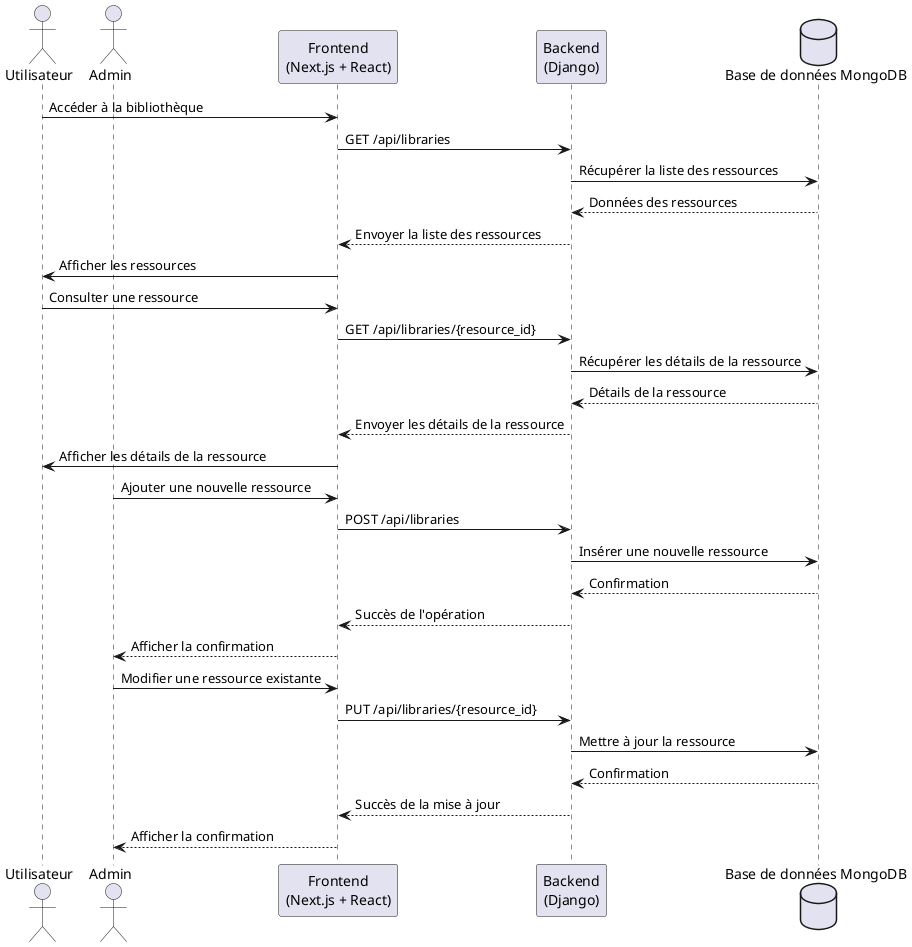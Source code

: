 @startuml
actor Utilisateur
actor Admin
participant "Frontend\n(Next.js + React)" as Frontend
participant "Backend\n(Django)" as Backend
database "Base de données MongoDB" as DB

Utilisateur -> Frontend: Accéder à la bibliothèque
Frontend -> Backend: GET /api/libraries
Backend -> DB: Récupérer la liste des ressources
DB --> Backend: Données des ressources
Backend --> Frontend: Envoyer la liste des ressources
Frontend -> Utilisateur: Afficher les ressources

Utilisateur -> Frontend: Consulter une ressource
Frontend -> Backend: GET /api/libraries/{resource_id}
Backend -> DB: Récupérer les détails de la ressource
DB --> Backend: Détails de la ressource
Backend --> Frontend: Envoyer les détails de la ressource
Frontend -> Utilisateur: Afficher les détails de la ressource

Admin -> Frontend: Ajouter une nouvelle ressource
Frontend -> Backend: POST /api/libraries
Backend -> DB: Insérer une nouvelle ressource
DB --> Backend: Confirmation
Backend --> Frontend: Succès de l'opération
Frontend --> Admin: Afficher la confirmation

Admin -> Frontend: Modifier une ressource existante
Frontend -> Backend: PUT /api/libraries/{resource_id}
Backend -> DB: Mettre à jour la ressource
DB --> Backend: Confirmation
Backend --> Frontend: Succès de la mise à jour
Frontend --> Admin: Afficher la confirmation

@enduml
